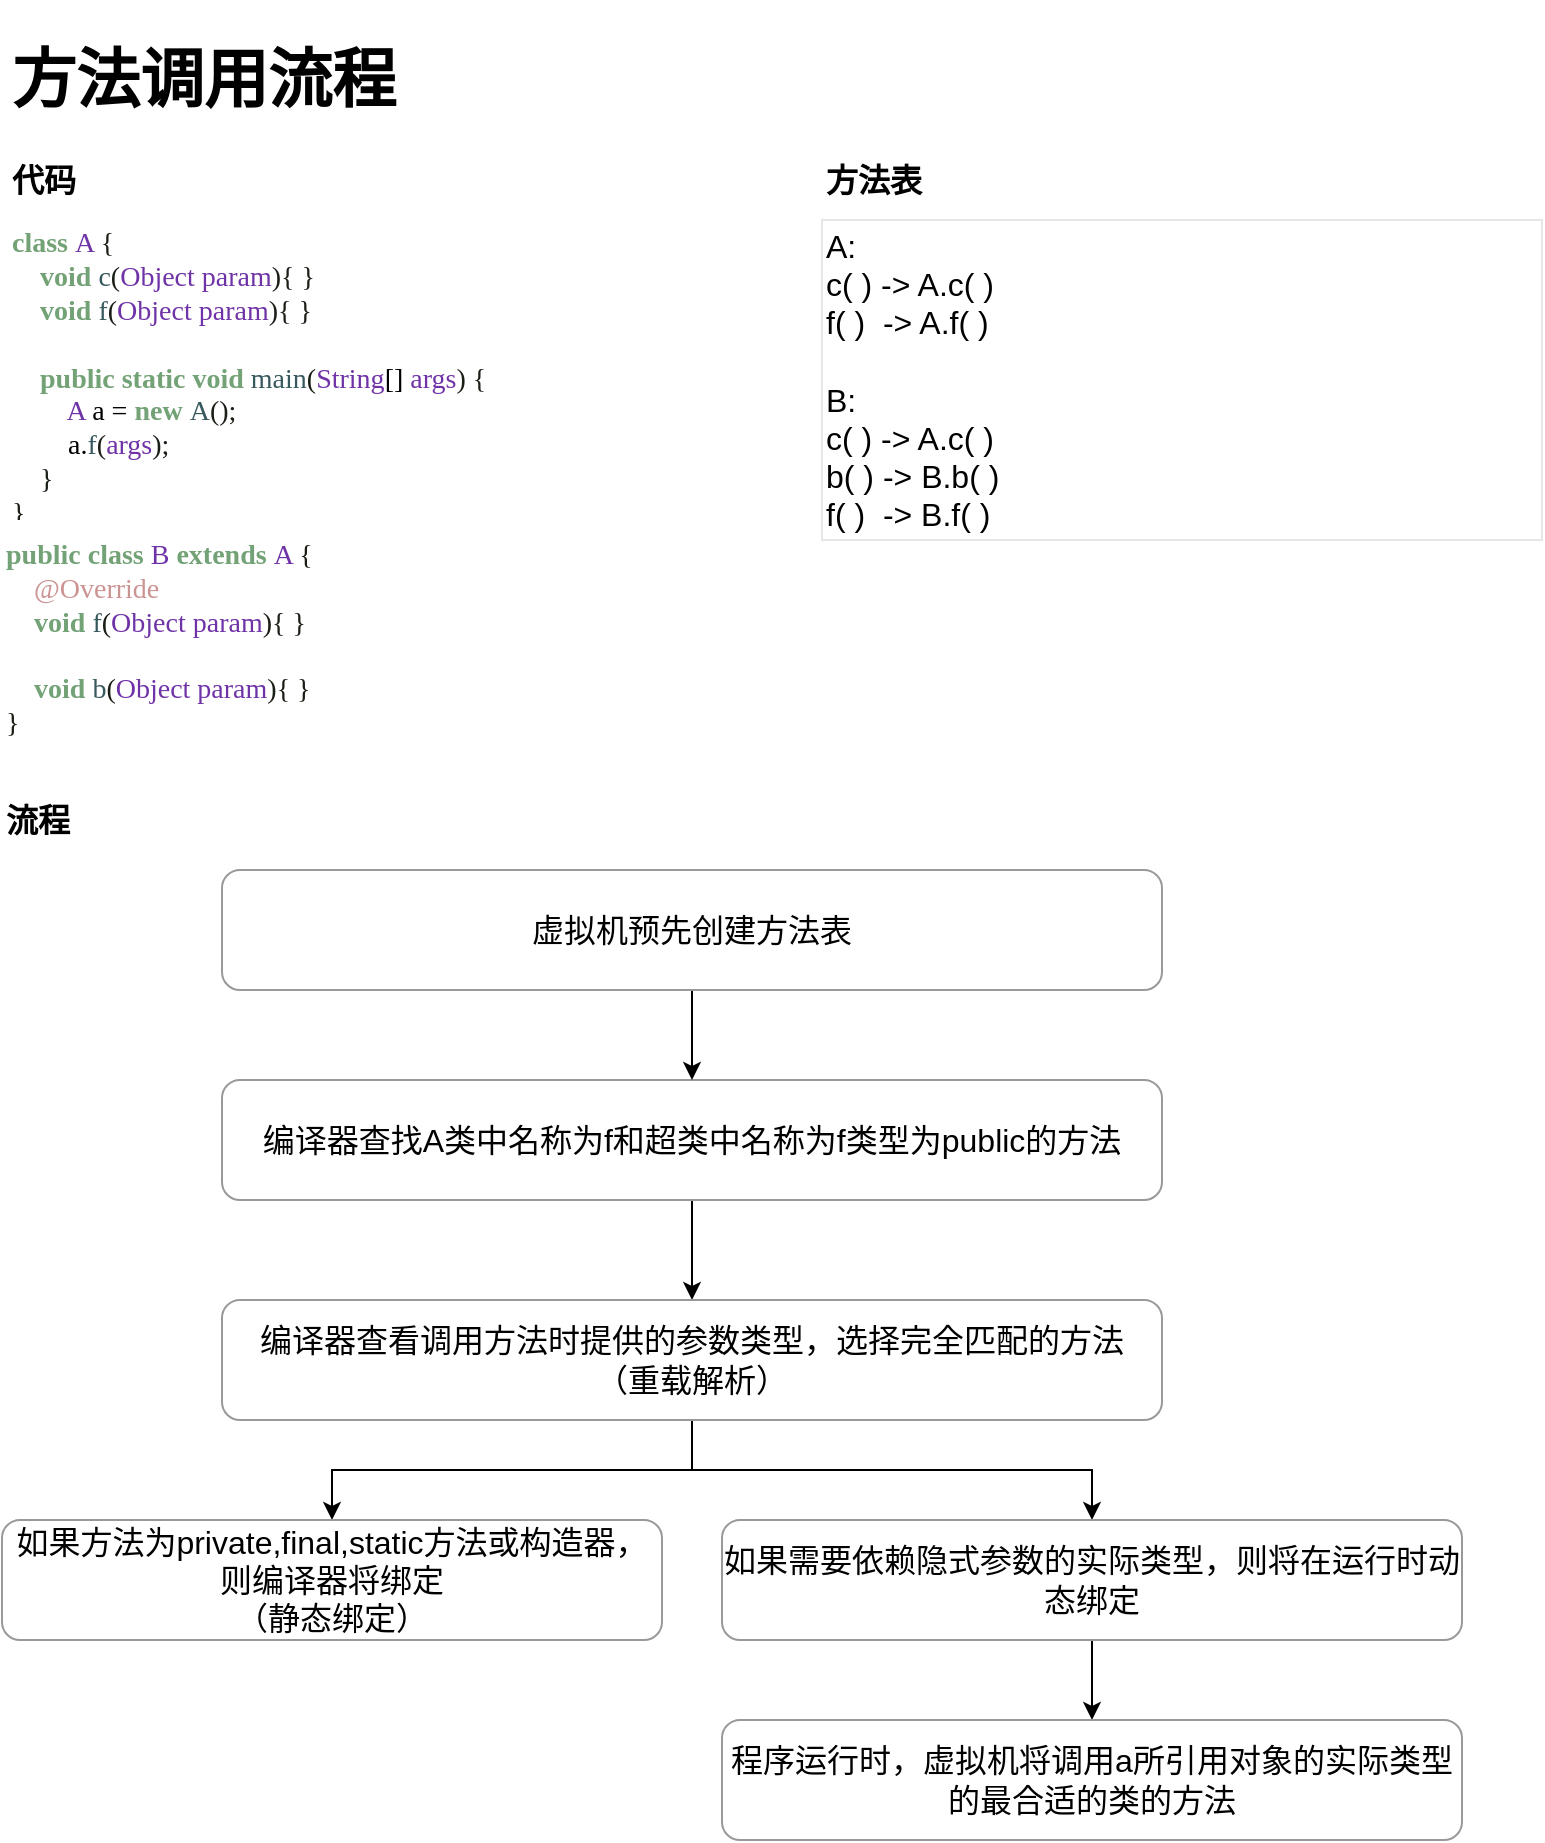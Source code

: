 <mxfile version="10.9.5" type="device"><diagram id="ZwuUVzEMSVIXmfqHW_Xs" name="第 1 页"><mxGraphModel dx="1106" dy="786" grid="1" gridSize="10" guides="1" tooltips="1" connect="1" arrows="1" fold="1" page="1" pageScale="1" pageWidth="827" pageHeight="1169" math="0" shadow="0"><root><mxCell id="0"/><mxCell id="1" parent="0"/><mxCell id="rfAm-jTQ1imnyXfvNeMn-2" value="&lt;h1&gt;方法调用流程&lt;/h1&gt;&lt;div&gt;&lt;b&gt;代码&lt;/b&gt;&lt;/div&gt;&lt;div&gt;&lt;pre style=&quot;background-color: rgb(255 , 255 , 255) ; font-family: &amp;#34;menlo&amp;#34; ; font-size: 10.5pt&quot;&gt;&lt;pre style=&quot;font-family: &amp;#34;menlo&amp;#34; ; font-size: 10.5pt&quot;&gt;&lt;pre style=&quot;font-family: &amp;#34;menlo&amp;#34; ; font-size: 10.5pt&quot;&gt;&lt;span style=&quot;color: #72a276 ; font-weight: bold&quot;&gt;class &lt;/span&gt;&lt;span style=&quot;color: #6f33a7&quot;&gt;A &lt;/span&gt;&lt;span style=&quot;color: #1a1f16&quot;&gt;{&lt;br&gt;&lt;/span&gt;&lt;span style=&quot;color: #1a1f16&quot;&gt;    &lt;/span&gt;&lt;span style=&quot;color: #72a276 ; font-weight: bold&quot;&gt;void &lt;/span&gt;&lt;span style=&quot;color: #37595d&quot;&gt;c&lt;/span&gt;&lt;span style=&quot;color: #1a1f16&quot;&gt;(&lt;/span&gt;&lt;span style=&quot;color: #6f33a7&quot;&gt;Object param&lt;/span&gt;&lt;span style=&quot;color: #1a1f16&quot;&gt;){ }&lt;br&gt;&lt;/span&gt;&lt;span style=&quot;color: #1a1f16&quot;&gt;    &lt;/span&gt;&lt;span style=&quot;color: #72a276 ; font-weight: bold&quot;&gt;void &lt;/span&gt;&lt;span style=&quot;color: #37595d&quot;&gt;f&lt;/span&gt;&lt;span style=&quot;color: #1a1f16&quot;&gt;(&lt;/span&gt;&lt;span style=&quot;color: #6f33a7&quot;&gt;Object param&lt;/span&gt;&lt;span style=&quot;color: #1a1f16&quot;&gt;){ }&lt;br&gt;&lt;/span&gt;&lt;span style=&quot;color: #1a1f16&quot;&gt;&lt;br&gt;&lt;/span&gt;&lt;span style=&quot;color: #1a1f16&quot;&gt;    &lt;/span&gt;&lt;span style=&quot;color: #72a276 ; font-weight: bold&quot;&gt;public static void &lt;/span&gt;&lt;span style=&quot;color: #37595d&quot;&gt;main&lt;/span&gt;&lt;span style=&quot;color: #1a1f16&quot;&gt;(&lt;/span&gt;&lt;span style=&quot;color: #6f33a7&quot;&gt;String&lt;/span&gt;[] &lt;span style=&quot;color: #6f33a7&quot;&gt;args&lt;/span&gt;&lt;span style=&quot;color: #1a1f16&quot;&gt;) {&lt;br&gt;&lt;/span&gt;&lt;span style=&quot;color: #1a1f16&quot;&gt;        &lt;/span&gt;&lt;span style=&quot;color: #6f33a7&quot;&gt;A &lt;/span&gt;a = &lt;span style=&quot;color: #72a276 ; font-weight: bold&quot;&gt;new &lt;/span&gt;&lt;span style=&quot;color: #37595d&quot;&gt;A&lt;/span&gt;&lt;span style=&quot;color: #1a1f16&quot;&gt;();&lt;br&gt;&lt;/span&gt;&lt;span style=&quot;color: #1a1f16&quot;&gt;        &lt;/span&gt;a.&lt;span style=&quot;color: #37595d&quot;&gt;f&lt;/span&gt;&lt;span style=&quot;color: #1a1f16&quot;&gt;(&lt;/span&gt;&lt;span style=&quot;color: #6f33a7&quot;&gt;args&lt;/span&gt;&lt;span style=&quot;color: #1a1f16&quot;&gt;);&lt;br&gt;&lt;/span&gt;&lt;span style=&quot;color: #1a1f16&quot;&gt;    }&lt;br&gt;&lt;/span&gt;&lt;span style=&quot;color: #1a1f16&quot;&gt;}&lt;/span&gt;&lt;/pre&gt;&lt;/pre&gt;&lt;/pre&gt;&lt;/div&gt;" style="text;html=1;strokeColor=none;fillColor=none;spacing=5;spacingTop=-20;whiteSpace=wrap;overflow=hidden;rounded=0;fontSize=16;align=left;" vertex="1" parent="1"><mxGeometry x="20" y="10" width="380" height="250" as="geometry"/></mxCell><mxCell id="rfAm-jTQ1imnyXfvNeMn-6" value="流程" style="text;html=1;strokeColor=none;fillColor=none;align=left;verticalAlign=middle;whiteSpace=wrap;rounded=0;fontSize=16;fontStyle=1" vertex="1" parent="1"><mxGeometry x="20" y="400" width="40" height="20" as="geometry"/></mxCell><mxCell id="rfAm-jTQ1imnyXfvNeMn-9" style="edgeStyle=orthogonalEdgeStyle;rounded=0;orthogonalLoop=1;jettySize=auto;html=1;exitX=0.5;exitY=1;exitDx=0;exitDy=0;entryX=0.5;entryY=0;entryDx=0;entryDy=0;fontSize=16;" edge="1" parent="1" source="rfAm-jTQ1imnyXfvNeMn-7" target="rfAm-jTQ1imnyXfvNeMn-8"><mxGeometry relative="1" as="geometry"/></mxCell><mxCell id="rfAm-jTQ1imnyXfvNeMn-7" value="编译器查找A类中名称为f和超类中名称为f类型为public的方法" style="rounded=1;whiteSpace=wrap;html=1;strokeColor=#999999;fontSize=16;align=center;" vertex="1" parent="1"><mxGeometry x="130" y="540" width="470" height="60" as="geometry"/></mxCell><mxCell id="rfAm-jTQ1imnyXfvNeMn-11" style="edgeStyle=orthogonalEdgeStyle;rounded=0;orthogonalLoop=1;jettySize=auto;html=1;exitX=0.5;exitY=1;exitDx=0;exitDy=0;entryX=0.5;entryY=0;entryDx=0;entryDy=0;fontSize=16;" edge="1" parent="1" source="rfAm-jTQ1imnyXfvNeMn-8" target="rfAm-jTQ1imnyXfvNeMn-10"><mxGeometry relative="1" as="geometry"/></mxCell><mxCell id="rfAm-jTQ1imnyXfvNeMn-13" style="edgeStyle=orthogonalEdgeStyle;rounded=0;orthogonalLoop=1;jettySize=auto;html=1;exitX=0.5;exitY=1;exitDx=0;exitDy=0;entryX=0.5;entryY=0;entryDx=0;entryDy=0;fontSize=16;" edge="1" parent="1" source="rfAm-jTQ1imnyXfvNeMn-8" target="rfAm-jTQ1imnyXfvNeMn-12"><mxGeometry relative="1" as="geometry"/></mxCell><mxCell id="rfAm-jTQ1imnyXfvNeMn-8" value="编译器查看调用方法时提供的参数类型，选择完全匹配的方法&lt;br&gt;（重载解析）" style="rounded=1;whiteSpace=wrap;html=1;strokeColor=#999999;fontSize=16;align=center;" vertex="1" parent="1"><mxGeometry x="130" y="650" width="470" height="60" as="geometry"/></mxCell><mxCell id="rfAm-jTQ1imnyXfvNeMn-10" value="如果方法为private,final,static方法或构造器，则编译器将绑定&lt;br&gt;（静态绑定）" style="rounded=1;whiteSpace=wrap;html=1;strokeColor=#999999;fontSize=16;align=center;" vertex="1" parent="1"><mxGeometry x="20" y="760" width="330" height="60" as="geometry"/></mxCell><mxCell id="rfAm-jTQ1imnyXfvNeMn-15" style="edgeStyle=orthogonalEdgeStyle;rounded=0;orthogonalLoop=1;jettySize=auto;html=1;exitX=0.5;exitY=1;exitDx=0;exitDy=0;entryX=0.5;entryY=0;entryDx=0;entryDy=0;fontSize=16;" edge="1" parent="1" source="rfAm-jTQ1imnyXfvNeMn-12" target="rfAm-jTQ1imnyXfvNeMn-14"><mxGeometry relative="1" as="geometry"/></mxCell><mxCell id="rfAm-jTQ1imnyXfvNeMn-12" value="如果需要依赖隐式参数的实际类型，则将在运行时动态绑定" style="rounded=1;whiteSpace=wrap;html=1;strokeColor=#999999;fontSize=16;align=center;" vertex="1" parent="1"><mxGeometry x="380" y="760" width="370" height="60" as="geometry"/></mxCell><mxCell id="rfAm-jTQ1imnyXfvNeMn-14" value="程序运行时，虚拟机将调用a所引用对象的实际类型的最合适的类的方法" style="rounded=1;whiteSpace=wrap;html=1;strokeColor=#999999;fontSize=16;align=center;" vertex="1" parent="1"><mxGeometry x="380" y="860" width="370" height="60" as="geometry"/></mxCell><mxCell id="rfAm-jTQ1imnyXfvNeMn-18" style="edgeStyle=orthogonalEdgeStyle;rounded=0;orthogonalLoop=1;jettySize=auto;html=1;exitX=0.5;exitY=1;exitDx=0;exitDy=0;entryX=0.5;entryY=0;entryDx=0;entryDy=0;fontSize=16;" edge="1" parent="1" source="rfAm-jTQ1imnyXfvNeMn-17" target="rfAm-jTQ1imnyXfvNeMn-7"><mxGeometry relative="1" as="geometry"/></mxCell><mxCell id="rfAm-jTQ1imnyXfvNeMn-17" value="虚拟机预先创建方法表" style="rounded=1;whiteSpace=wrap;html=1;strokeColor=#999999;fontSize=16;align=center;" vertex="1" parent="1"><mxGeometry x="130" y="435" width="470" height="60" as="geometry"/></mxCell><mxCell id="rfAm-jTQ1imnyXfvNeMn-20" value="&lt;pre style=&quot;background-color: rgb(255 , 255 , 255) ; font-family: &amp;quot;menlo&amp;quot; ; font-size: 10.5pt&quot;&gt;&lt;span style=&quot;color: #72a276 ; font-weight: bold&quot;&gt;public class &lt;/span&gt;&lt;span style=&quot;color: #6f33a7&quot;&gt;B &lt;/span&gt;&lt;span style=&quot;color: #72a276 ; font-weight: bold&quot;&gt;extends &lt;/span&gt;&lt;span style=&quot;color: #6f33a7&quot;&gt;A &lt;/span&gt;&lt;span style=&quot;color: #1a1f16&quot;&gt;{&lt;br&gt;&lt;/span&gt;&lt;span style=&quot;color: #1a1f16&quot;&gt;    &lt;/span&gt;&lt;span style=&quot;color: #cc9393&quot;&gt;@Override&lt;br&gt;&lt;/span&gt;&lt;span style=&quot;color: #cc9393&quot;&gt;    &lt;/span&gt;&lt;span style=&quot;color: #72a276 ; font-weight: bold&quot;&gt;void &lt;/span&gt;&lt;span style=&quot;color: #37595d&quot;&gt;f&lt;/span&gt;&lt;span style=&quot;color: #1a1f16&quot;&gt;(&lt;/span&gt;&lt;span style=&quot;color: #6f33a7&quot;&gt;Object param&lt;/span&gt;&lt;span style=&quot;color: #1a1f16&quot;&gt;){ }&lt;br&gt;&lt;/span&gt;&lt;span style=&quot;color: #1a1f16&quot;&gt;&lt;br&gt;&lt;/span&gt;&lt;span style=&quot;color: #1a1f16&quot;&gt;    &lt;/span&gt;&lt;span style=&quot;color: #72a276 ; font-weight: bold&quot;&gt;void &lt;/span&gt;&lt;span style=&quot;color: #37595d&quot;&gt;b&lt;/span&gt;&lt;span style=&quot;color: #1a1f16&quot;&gt;(&lt;/span&gt;&lt;span style=&quot;color: #6f33a7&quot;&gt;Object param&lt;/span&gt;&lt;span style=&quot;color: #1a1f16&quot;&gt;){ }&lt;br&gt;&lt;/span&gt;&lt;span style=&quot;color: #1a1f16&quot;&gt;}&lt;/span&gt;&lt;/pre&gt;" style="text;html=1;strokeColor=none;fillColor=none;align=left;verticalAlign=middle;whiteSpace=wrap;rounded=0;fontSize=16;" vertex="1" parent="1"><mxGeometry x="20" y="270" width="250" height="100" as="geometry"/></mxCell><mxCell id="rfAm-jTQ1imnyXfvNeMn-21" value="方法表" style="text;html=1;strokeColor=none;fillColor=none;align=left;verticalAlign=middle;whiteSpace=wrap;rounded=0;fontSize=16;fontStyle=1" vertex="1" parent="1"><mxGeometry x="430" y="80" width="50" height="20" as="geometry"/></mxCell><mxCell id="rfAm-jTQ1imnyXfvNeMn-22" value="A:&lt;br&gt;c( ) -&amp;gt; A.c( )&lt;br&gt;f( )&amp;nbsp; -&amp;gt; A.f( )&lt;br&gt;&lt;br&gt;B:&lt;br&gt;c( ) -&amp;gt; A.c( )&lt;br&gt;b( ) -&amp;gt; B.b( )&lt;br&gt;f( )&amp;nbsp; -&amp;gt; B.f( )" style="rounded=0;whiteSpace=wrap;html=1;strokeColor=#E6E6E6;fontSize=16;align=left;glass=0;" vertex="1" parent="1"><mxGeometry x="430" y="110" width="360" height="160" as="geometry"/></mxCell></root></mxGraphModel></diagram></mxfile>